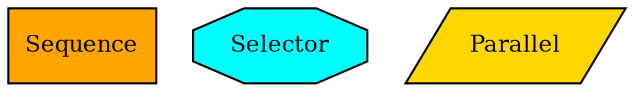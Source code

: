 digraph selector {
graph [fontname="times-roman"];
node [fontname="times-roman"];
edge [fontname="times-roman"];
Sequence [fontcolor=black, shape=box, fontsize=11, style=filled, fillcolor=orange];
Selector [fontcolor=black, shape=octagon, fontsize=11, style=filled, fillcolor=cyan];
Parallel [fontcolor=black, shape=parallelogram, fontsize=11, style=filled, fillcolor=gold];
}
